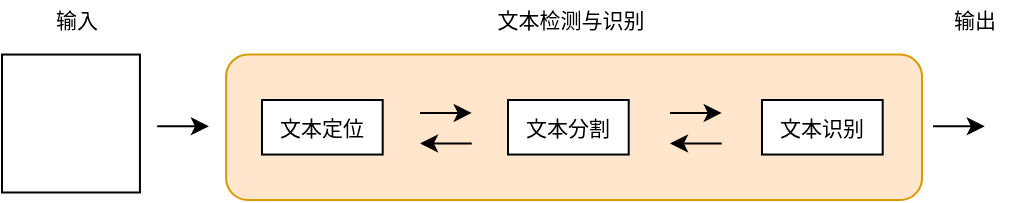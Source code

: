 <mxfile version="14.4.4" type="github">
  <diagram id="I8NsbI65B0iDUS5P0Hbx" name="第 1 页">
    <mxGraphModel dx="813" dy="426" grid="1" gridSize="10" guides="1" tooltips="1" connect="1" arrows="1" fold="1" page="1" pageScale="1" pageWidth="827" pageHeight="1169" math="0" shadow="0">
      <root>
        <mxCell id="0" />
        <mxCell id="1" parent="0" />
        <mxCell id="NzC6VWyuK_V4oY41dYbU-1" value="" style="whiteSpace=wrap;html=1;aspect=fixed;fontSize=10.5;strokeWidth=1;" vertex="1" parent="1">
          <mxGeometry x="130" y="317.273" width="68.966" height="68.966" as="geometry" />
        </mxCell>
        <mxCell id="NzC6VWyuK_V4oY41dYbU-2" value="" style="endArrow=classic;html=1;fontSize=10.5;strokeWidth=1;" edge="1" parent="1">
          <mxGeometry x="130" y="290" width="50" height="50" as="geometry">
            <mxPoint x="207.586" y="353.182" as="sourcePoint" />
            <mxPoint x="233.448" y="353.182" as="targetPoint" />
          </mxGeometry>
        </mxCell>
        <mxCell id="NzC6VWyuK_V4oY41dYbU-3" value="" style="rounded=1;whiteSpace=wrap;html=1;fontSize=10.5;strokeWidth=1;fillColor=#ffe6cc;strokeColor=#d79b00;" vertex="1" parent="1">
          <mxGeometry x="242.07" y="317.27" width="347.93" height="72.73" as="geometry" />
        </mxCell>
        <mxCell id="NzC6VWyuK_V4oY41dYbU-4" value="文本定位" style="rounded=0;whiteSpace=wrap;html=1;fontSize=10.5;strokeWidth=1;" vertex="1" parent="1">
          <mxGeometry x="260.002" y="340" width="60.345" height="27.273" as="geometry" />
        </mxCell>
        <mxCell id="NzC6VWyuK_V4oY41dYbU-6" value="文本分割" style="rounded=0;whiteSpace=wrap;html=1;fontSize=10.5;strokeWidth=1;" vertex="1" parent="1">
          <mxGeometry x="383.005" y="340" width="60.345" height="27.273" as="geometry" />
        </mxCell>
        <mxCell id="NzC6VWyuK_V4oY41dYbU-7" value="文本识别" style="rounded=0;whiteSpace=wrap;html=1;fontSize=10.5;strokeWidth=1;" vertex="1" parent="1">
          <mxGeometry x="510.001" y="340" width="60.345" height="27.273" as="geometry" />
        </mxCell>
        <mxCell id="NzC6VWyuK_V4oY41dYbU-9" value="" style="endArrow=classic;html=1;fontSize=10.5;strokeWidth=1;" edge="1" parent="1">
          <mxGeometry x="130" y="290" width="50" height="50" as="geometry">
            <mxPoint x="595.517" y="353.182" as="sourcePoint" />
            <mxPoint x="621.379" y="353.182" as="targetPoint" />
          </mxGeometry>
        </mxCell>
        <mxCell id="NzC6VWyuK_V4oY41dYbU-10" value="文本检测与识别" style="text;html=1;align=center;verticalAlign=middle;resizable=0;points=[];autosize=1;fontSize=10.5;strokeWidth=1;" vertex="1" parent="1">
          <mxGeometry x="364.002" y="290" width="100" height="20" as="geometry" />
        </mxCell>
        <mxCell id="NzC6VWyuK_V4oY41dYbU-12" value="输入" style="text;html=1;align=center;verticalAlign=middle;resizable=0;points=[];autosize=1;fontSize=10.5;strokeWidth=1;" vertex="1" parent="1">
          <mxGeometry x="147.241" y="290" width="40" height="20" as="geometry" />
        </mxCell>
        <mxCell id="NzC6VWyuK_V4oY41dYbU-13" value="输出" style="text;html=1;align=center;verticalAlign=middle;resizable=0;points=[];autosize=1;fontSize=10.5;strokeWidth=1;" vertex="1" parent="1">
          <mxGeometry x="595.517" y="290" width="40" height="20" as="geometry" />
        </mxCell>
        <mxCell id="NzC6VWyuK_V4oY41dYbU-14" value="" style="endArrow=classic;html=1;fontSize=10.5;strokeWidth=1;" edge="1" parent="1">
          <mxGeometry x="205.38" y="283.29" width="50" height="50" as="geometry">
            <mxPoint x="464.001" y="346.472" as="sourcePoint" />
            <mxPoint x="489.863" y="346.472" as="targetPoint" />
          </mxGeometry>
        </mxCell>
        <mxCell id="NzC6VWyuK_V4oY41dYbU-15" value="" style="endArrow=classic;html=1;fontSize=10.5;strokeWidth=1;" edge="1" parent="1">
          <mxGeometry x="205.38" y="298.52" width="50" height="50" as="geometry">
            <mxPoint x="489.863" y="361.702" as="sourcePoint" />
            <mxPoint x="464.001" y="361.702" as="targetPoint" />
          </mxGeometry>
        </mxCell>
        <mxCell id="NzC6VWyuK_V4oY41dYbU-19" value="" style="endArrow=classic;html=1;fontSize=10.5;strokeWidth=1;" edge="1" parent="1">
          <mxGeometry x="80.38" y="283.29" width="50" height="50" as="geometry">
            <mxPoint x="339.001" y="346.472" as="sourcePoint" />
            <mxPoint x="364.863" y="346.472" as="targetPoint" />
          </mxGeometry>
        </mxCell>
        <mxCell id="NzC6VWyuK_V4oY41dYbU-20" value="" style="endArrow=classic;html=1;fontSize=10.5;strokeWidth=1;" edge="1" parent="1">
          <mxGeometry x="80.38" y="298.52" width="50" height="50" as="geometry">
            <mxPoint x="364.863" y="361.702" as="sourcePoint" />
            <mxPoint x="339.001" y="361.702" as="targetPoint" />
          </mxGeometry>
        </mxCell>
      </root>
    </mxGraphModel>
  </diagram>
</mxfile>
